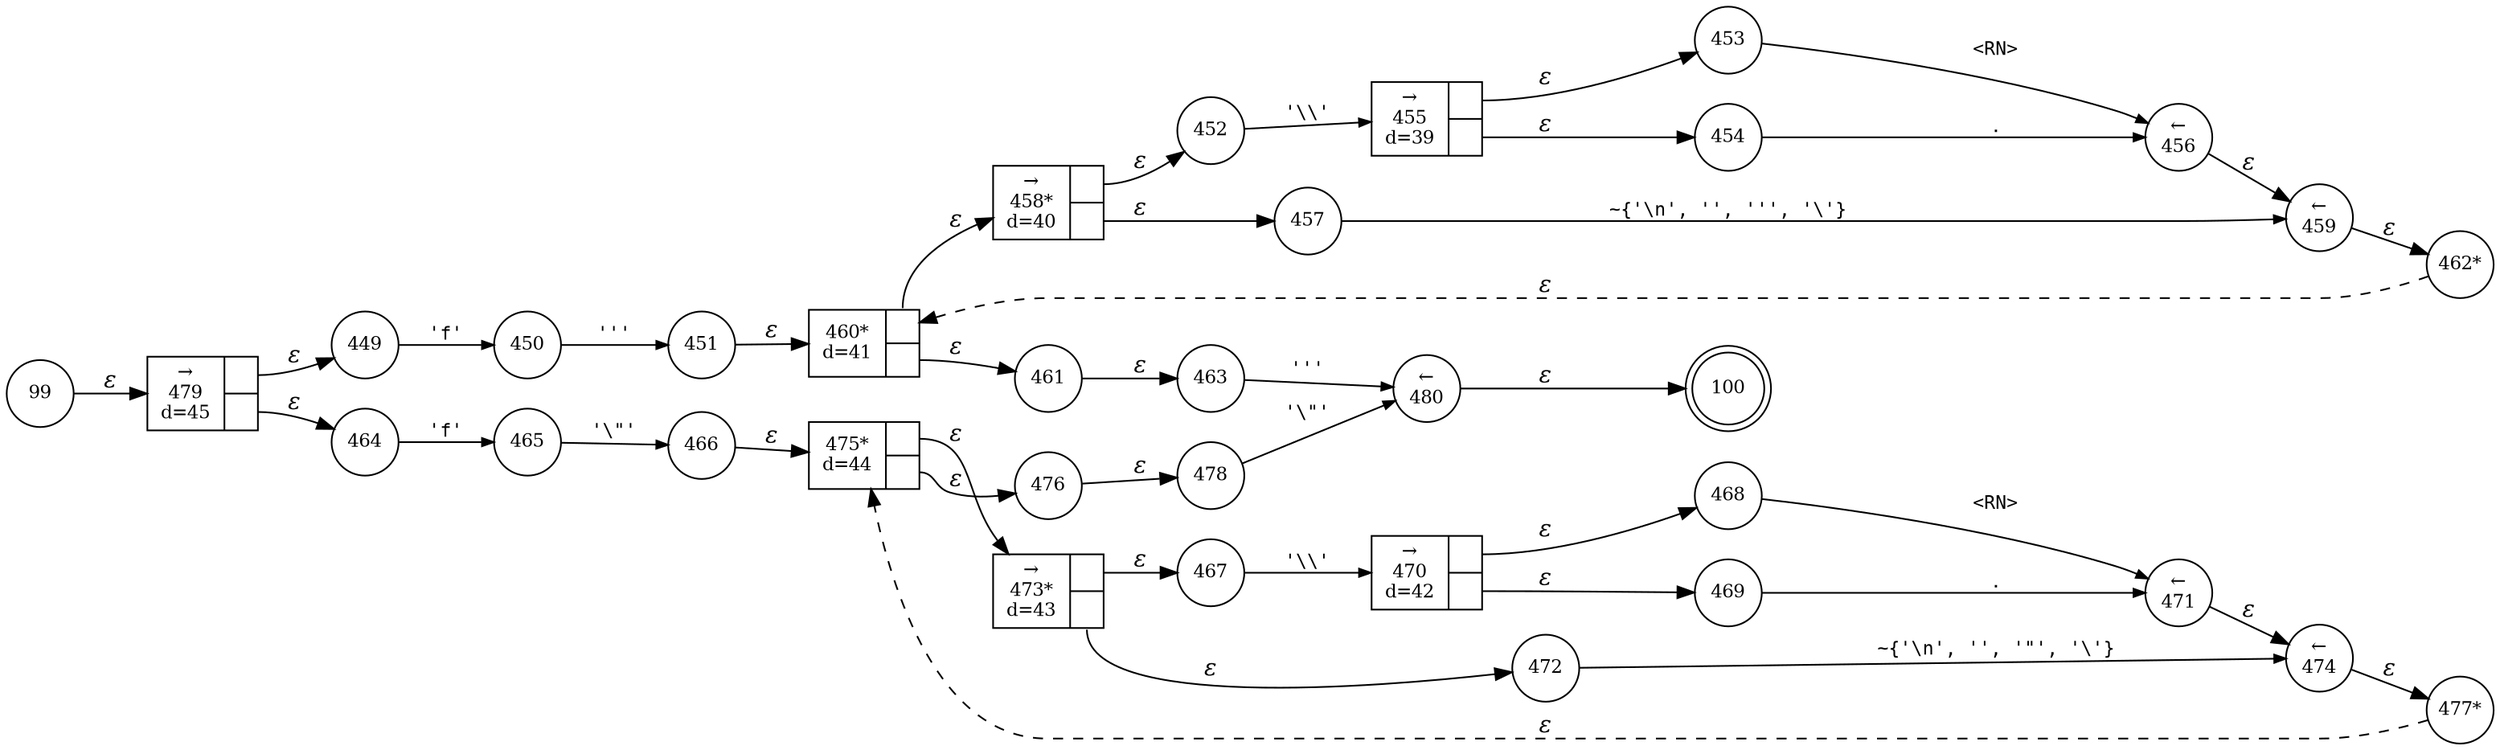 digraph ATN {
rankdir=LR;
s100[fontsize=11, label="100", shape=doublecircle, fixedsize=true, width=.6];
s449[fontsize=11,label="449", shape=circle, fixedsize=true, width=.55, peripheries=1];
s450[fontsize=11,label="450", shape=circle, fixedsize=true, width=.55, peripheries=1];
s451[fontsize=11,label="451", shape=circle, fixedsize=true, width=.55, peripheries=1];
s452[fontsize=11,label="452", shape=circle, fixedsize=true, width=.55, peripheries=1];
s453[fontsize=11,label="453", shape=circle, fixedsize=true, width=.55, peripheries=1];
s454[fontsize=11,label="454", shape=circle, fixedsize=true, width=.55, peripheries=1];
s455[fontsize=11,label="{&rarr;\n455\nd=39|{<p0>|<p1>}}", shape=record, fixedsize=false, peripheries=1];
s456[fontsize=11,label="&larr;\n456", shape=circle, fixedsize=true, width=.55, peripheries=1];
s457[fontsize=11,label="457", shape=circle, fixedsize=true, width=.55, peripheries=1];
s458[fontsize=11,label="{&rarr;\n458*\nd=40|{<p0>|<p1>}}", shape=record, fixedsize=false, peripheries=1];
s459[fontsize=11,label="&larr;\n459", shape=circle, fixedsize=true, width=.55, peripheries=1];
s460[fontsize=11,label="{460*\nd=41|{<p0>|<p1>}}", shape=record, fixedsize=false, peripheries=1];
s461[fontsize=11,label="461", shape=circle, fixedsize=true, width=.55, peripheries=1];
s462[fontsize=11,label="462*", shape=circle, fixedsize=true, width=.55, peripheries=1];
s463[fontsize=11,label="463", shape=circle, fixedsize=true, width=.55, peripheries=1];
s464[fontsize=11,label="464", shape=circle, fixedsize=true, width=.55, peripheries=1];
s465[fontsize=11,label="465", shape=circle, fixedsize=true, width=.55, peripheries=1];
s466[fontsize=11,label="466", shape=circle, fixedsize=true, width=.55, peripheries=1];
s467[fontsize=11,label="467", shape=circle, fixedsize=true, width=.55, peripheries=1];
s468[fontsize=11,label="468", shape=circle, fixedsize=true, width=.55, peripheries=1];
s469[fontsize=11,label="469", shape=circle, fixedsize=true, width=.55, peripheries=1];
s470[fontsize=11,label="{&rarr;\n470\nd=42|{<p0>|<p1>}}", shape=record, fixedsize=false, peripheries=1];
s471[fontsize=11,label="&larr;\n471", shape=circle, fixedsize=true, width=.55, peripheries=1];
s472[fontsize=11,label="472", shape=circle, fixedsize=true, width=.55, peripheries=1];
s473[fontsize=11,label="{&rarr;\n473*\nd=43|{<p0>|<p1>}}", shape=record, fixedsize=false, peripheries=1];
s474[fontsize=11,label="&larr;\n474", shape=circle, fixedsize=true, width=.55, peripheries=1];
s475[fontsize=11,label="{475*\nd=44|{<p0>|<p1>}}", shape=record, fixedsize=false, peripheries=1];
s476[fontsize=11,label="476", shape=circle, fixedsize=true, width=.55, peripheries=1];
s477[fontsize=11,label="477*", shape=circle, fixedsize=true, width=.55, peripheries=1];
s478[fontsize=11,label="478", shape=circle, fixedsize=true, width=.55, peripheries=1];
s479[fontsize=11,label="{&rarr;\n479\nd=45|{<p0>|<p1>}}", shape=record, fixedsize=false, peripheries=1];
s480[fontsize=11,label="&larr;\n480", shape=circle, fixedsize=true, width=.55, peripheries=1];
s99[fontsize=11,label="99", shape=circle, fixedsize=true, width=.55, peripheries=1];
s99 -> s479 [fontname="Times-Italic", label="&epsilon;"];
s479:p0 -> s449 [fontname="Times-Italic", label="&epsilon;"];
s479:p1 -> s464 [fontname="Times-Italic", label="&epsilon;"];
s449 -> s450 [fontsize=11, fontname="Courier", arrowsize=.7, label = "'f'", arrowhead = normal];
s464 -> s465 [fontsize=11, fontname="Courier", arrowsize=.7, label = "'f'", arrowhead = normal];
s450 -> s451 [fontsize=11, fontname="Courier", arrowsize=.7, label = "'''", arrowhead = normal];
s465 -> s466 [fontsize=11, fontname="Courier", arrowsize=.7, label = "'\\\"'", arrowhead = normal];
s451 -> s460 [fontname="Times-Italic", label="&epsilon;"];
s466 -> s475 [fontname="Times-Italic", label="&epsilon;"];
s460:p0 -> s458 [fontname="Times-Italic", label="&epsilon;"];
s460:p1 -> s461 [fontname="Times-Italic", label="&epsilon;"];
s475:p0 -> s473 [fontname="Times-Italic", label="&epsilon;"];
s475:p1 -> s476 [fontname="Times-Italic", label="&epsilon;"];
s458:p0 -> s452 [fontname="Times-Italic", label="&epsilon;"];
s458:p1 -> s457 [fontname="Times-Italic", label="&epsilon;"];
s461 -> s463 [fontname="Times-Italic", label="&epsilon;"];
s473:p0 -> s467 [fontname="Times-Italic", label="&epsilon;"];
s473:p1 -> s472 [fontname="Times-Italic", label="&epsilon;"];
s476 -> s478 [fontname="Times-Italic", label="&epsilon;"];
s452 -> s455 [fontsize=11, fontname="Courier", arrowsize=.7, label = "'\\\\'", arrowhead = normal];
s457 -> s459 [fontsize=11, fontname="Courier", arrowsize=.7, label = "~{'\\n', '', ''', '\\'}", arrowhead = normal];
s463 -> s480 [fontsize=11, fontname="Courier", arrowsize=.7, label = "'''", arrowhead = normal];
s467 -> s470 [fontsize=11, fontname="Courier", arrowsize=.7, label = "'\\\\'", arrowhead = normal];
s472 -> s474 [fontsize=11, fontname="Courier", arrowsize=.7, label = "~{'\\n', '', '\"', '\\'}", arrowhead = normal];
s478 -> s480 [fontsize=11, fontname="Courier", arrowsize=.7, label = "'\\\"'", arrowhead = normal];
s455:p0 -> s453 [fontname="Times-Italic", label="&epsilon;"];
s455:p1 -> s454 [fontname="Times-Italic", label="&epsilon;"];
s459 -> s462 [fontname="Times-Italic", label="&epsilon;"];
s480 -> s100 [fontname="Times-Italic", label="&epsilon;"];
s470:p0 -> s468 [fontname="Times-Italic", label="&epsilon;"];
s470:p1 -> s469 [fontname="Times-Italic", label="&epsilon;"];
s474 -> s477 [fontname="Times-Italic", label="&epsilon;"];
s453 -> s456 [fontsize=11, fontname="Courier", arrowsize=.7, label = "<RN>", arrowhead = normal];
s454 -> s456 [fontsize=11, fontname="Courier", arrowsize=.7, label = ".", arrowhead = normal];
s462 -> s460 [fontname="Times-Italic", label="&epsilon;", style="dashed"];
s468 -> s471 [fontsize=11, fontname="Courier", arrowsize=.7, label = "<RN>", arrowhead = normal];
s469 -> s471 [fontsize=11, fontname="Courier", arrowsize=.7, label = ".", arrowhead = normal];
s477 -> s475 [fontname="Times-Italic", label="&epsilon;", style="dashed"];
s456 -> s459 [fontname="Times-Italic", label="&epsilon;"];
s471 -> s474 [fontname="Times-Italic", label="&epsilon;"];
}